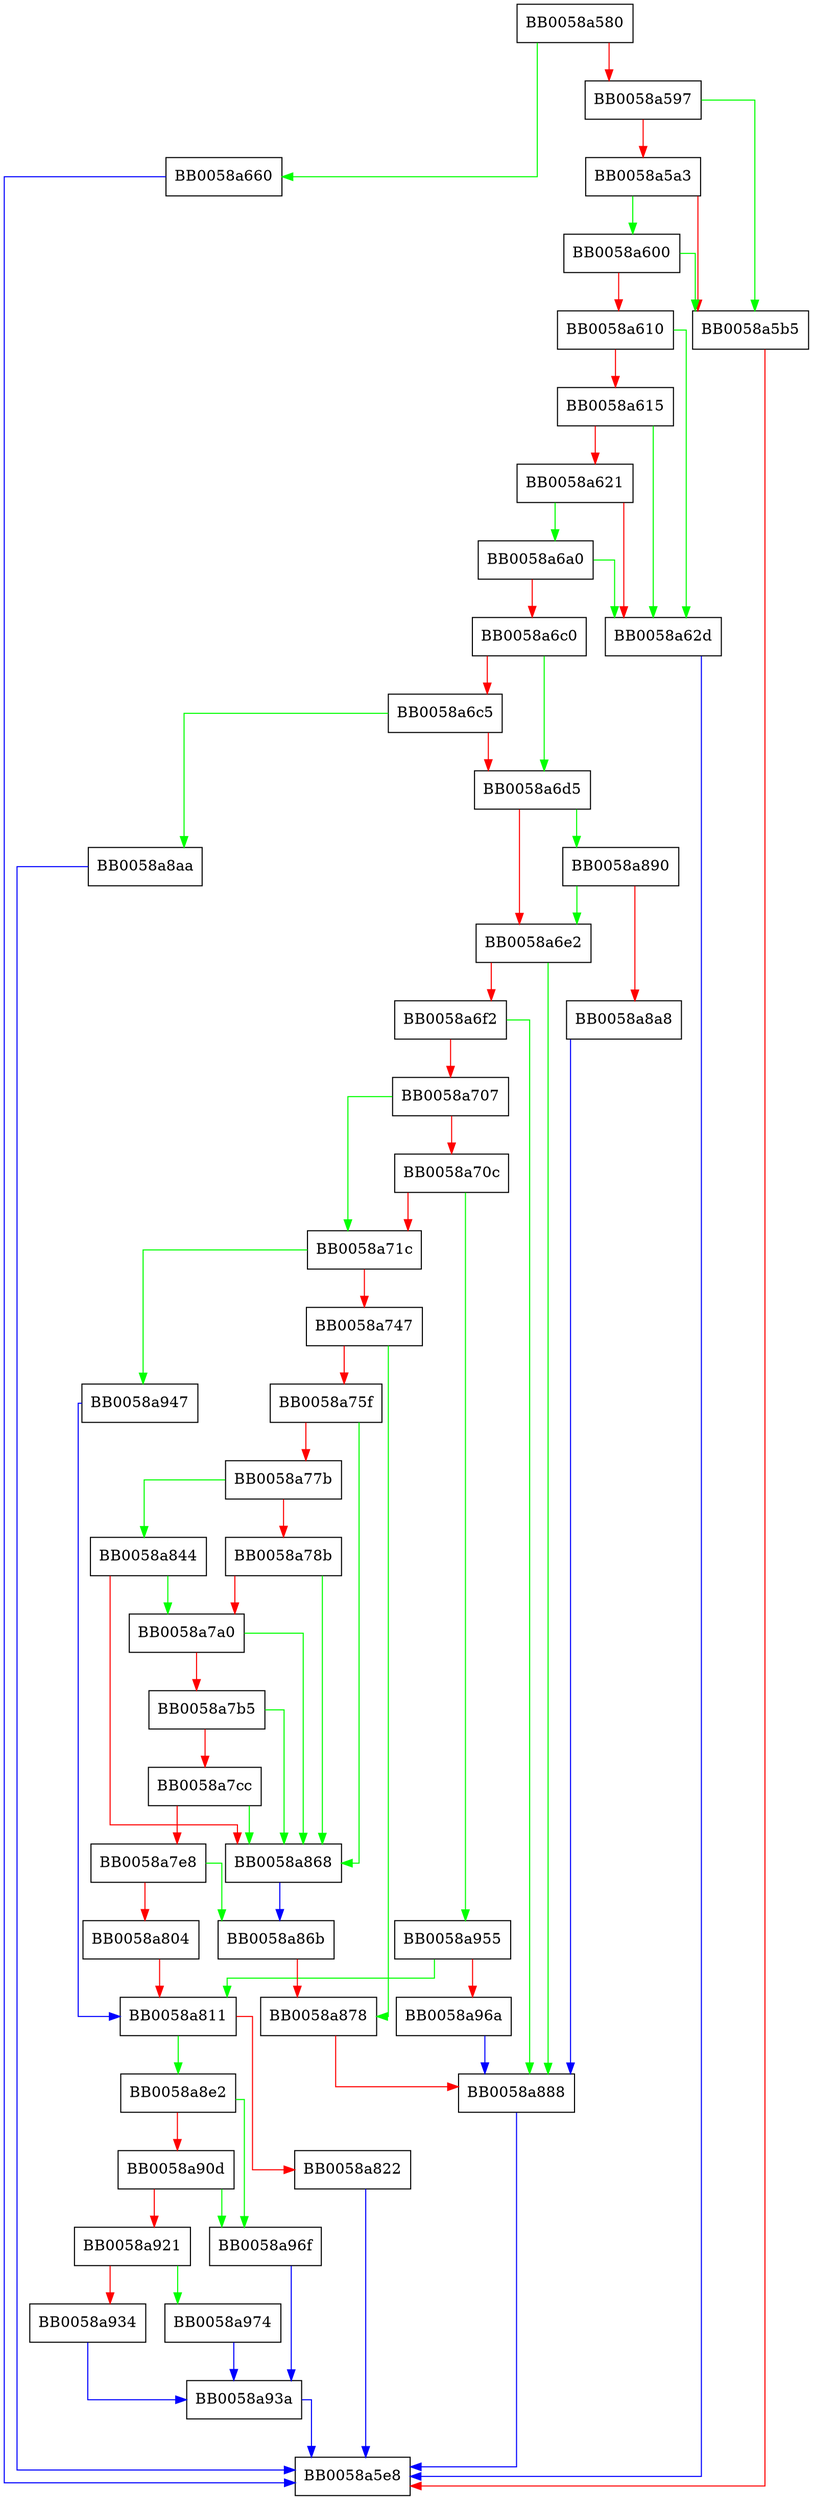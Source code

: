 digraph EC_GROUP_set_generator {
  node [shape="box"];
  graph [splines=ortho];
  BB0058a580 -> BB0058a660 [color="green"];
  BB0058a580 -> BB0058a597 [color="red"];
  BB0058a597 -> BB0058a5b5 [color="green"];
  BB0058a597 -> BB0058a5a3 [color="red"];
  BB0058a5a3 -> BB0058a600 [color="green"];
  BB0058a5a3 -> BB0058a5b5 [color="red"];
  BB0058a5b5 -> BB0058a5e8 [color="red"];
  BB0058a600 -> BB0058a5b5 [color="green"];
  BB0058a600 -> BB0058a610 [color="red"];
  BB0058a610 -> BB0058a62d [color="green"];
  BB0058a610 -> BB0058a615 [color="red"];
  BB0058a615 -> BB0058a62d [color="green"];
  BB0058a615 -> BB0058a621 [color="red"];
  BB0058a621 -> BB0058a6a0 [color="green"];
  BB0058a621 -> BB0058a62d [color="red"];
  BB0058a62d -> BB0058a5e8 [color="blue"];
  BB0058a660 -> BB0058a5e8 [color="blue"];
  BB0058a6a0 -> BB0058a62d [color="green"];
  BB0058a6a0 -> BB0058a6c0 [color="red"];
  BB0058a6c0 -> BB0058a6d5 [color="green"];
  BB0058a6c0 -> BB0058a6c5 [color="red"];
  BB0058a6c5 -> BB0058a8aa [color="green"];
  BB0058a6c5 -> BB0058a6d5 [color="red"];
  BB0058a6d5 -> BB0058a890 [color="green"];
  BB0058a6d5 -> BB0058a6e2 [color="red"];
  BB0058a6e2 -> BB0058a888 [color="green"];
  BB0058a6e2 -> BB0058a6f2 [color="red"];
  BB0058a6f2 -> BB0058a888 [color="green"];
  BB0058a6f2 -> BB0058a707 [color="red"];
  BB0058a707 -> BB0058a71c [color="green"];
  BB0058a707 -> BB0058a70c [color="red"];
  BB0058a70c -> BB0058a955 [color="green"];
  BB0058a70c -> BB0058a71c [color="red"];
  BB0058a71c -> BB0058a947 [color="green"];
  BB0058a71c -> BB0058a747 [color="red"];
  BB0058a747 -> BB0058a878 [color="green"];
  BB0058a747 -> BB0058a75f [color="red"];
  BB0058a75f -> BB0058a868 [color="green"];
  BB0058a75f -> BB0058a77b [color="red"];
  BB0058a77b -> BB0058a844 [color="green"];
  BB0058a77b -> BB0058a78b [color="red"];
  BB0058a78b -> BB0058a868 [color="green"];
  BB0058a78b -> BB0058a7a0 [color="red"];
  BB0058a7a0 -> BB0058a868 [color="green"];
  BB0058a7a0 -> BB0058a7b5 [color="red"];
  BB0058a7b5 -> BB0058a868 [color="green"];
  BB0058a7b5 -> BB0058a7cc [color="red"];
  BB0058a7cc -> BB0058a868 [color="green"];
  BB0058a7cc -> BB0058a7e8 [color="red"];
  BB0058a7e8 -> BB0058a86b [color="green"];
  BB0058a7e8 -> BB0058a804 [color="red"];
  BB0058a804 -> BB0058a811 [color="red"];
  BB0058a811 -> BB0058a8e2 [color="green"];
  BB0058a811 -> BB0058a822 [color="red"];
  BB0058a822 -> BB0058a5e8 [color="blue"];
  BB0058a844 -> BB0058a7a0 [color="green"];
  BB0058a844 -> BB0058a868 [color="red"];
  BB0058a868 -> BB0058a86b [color="blue"];
  BB0058a86b -> BB0058a878 [color="red"];
  BB0058a878 -> BB0058a888 [color="red"];
  BB0058a888 -> BB0058a5e8 [color="blue"];
  BB0058a890 -> BB0058a6e2 [color="green"];
  BB0058a890 -> BB0058a8a8 [color="red"];
  BB0058a8a8 -> BB0058a888 [color="blue"];
  BB0058a8aa -> BB0058a5e8 [color="blue"];
  BB0058a8e2 -> BB0058a96f [color="green"];
  BB0058a8e2 -> BB0058a90d [color="red"];
  BB0058a90d -> BB0058a96f [color="green"];
  BB0058a90d -> BB0058a921 [color="red"];
  BB0058a921 -> BB0058a974 [color="green"];
  BB0058a921 -> BB0058a934 [color="red"];
  BB0058a934 -> BB0058a93a [color="blue"];
  BB0058a93a -> BB0058a5e8 [color="blue"];
  BB0058a947 -> BB0058a811 [color="blue"];
  BB0058a955 -> BB0058a811 [color="green"];
  BB0058a955 -> BB0058a96a [color="red"];
  BB0058a96a -> BB0058a888 [color="blue"];
  BB0058a96f -> BB0058a93a [color="blue"];
  BB0058a974 -> BB0058a93a [color="blue"];
}